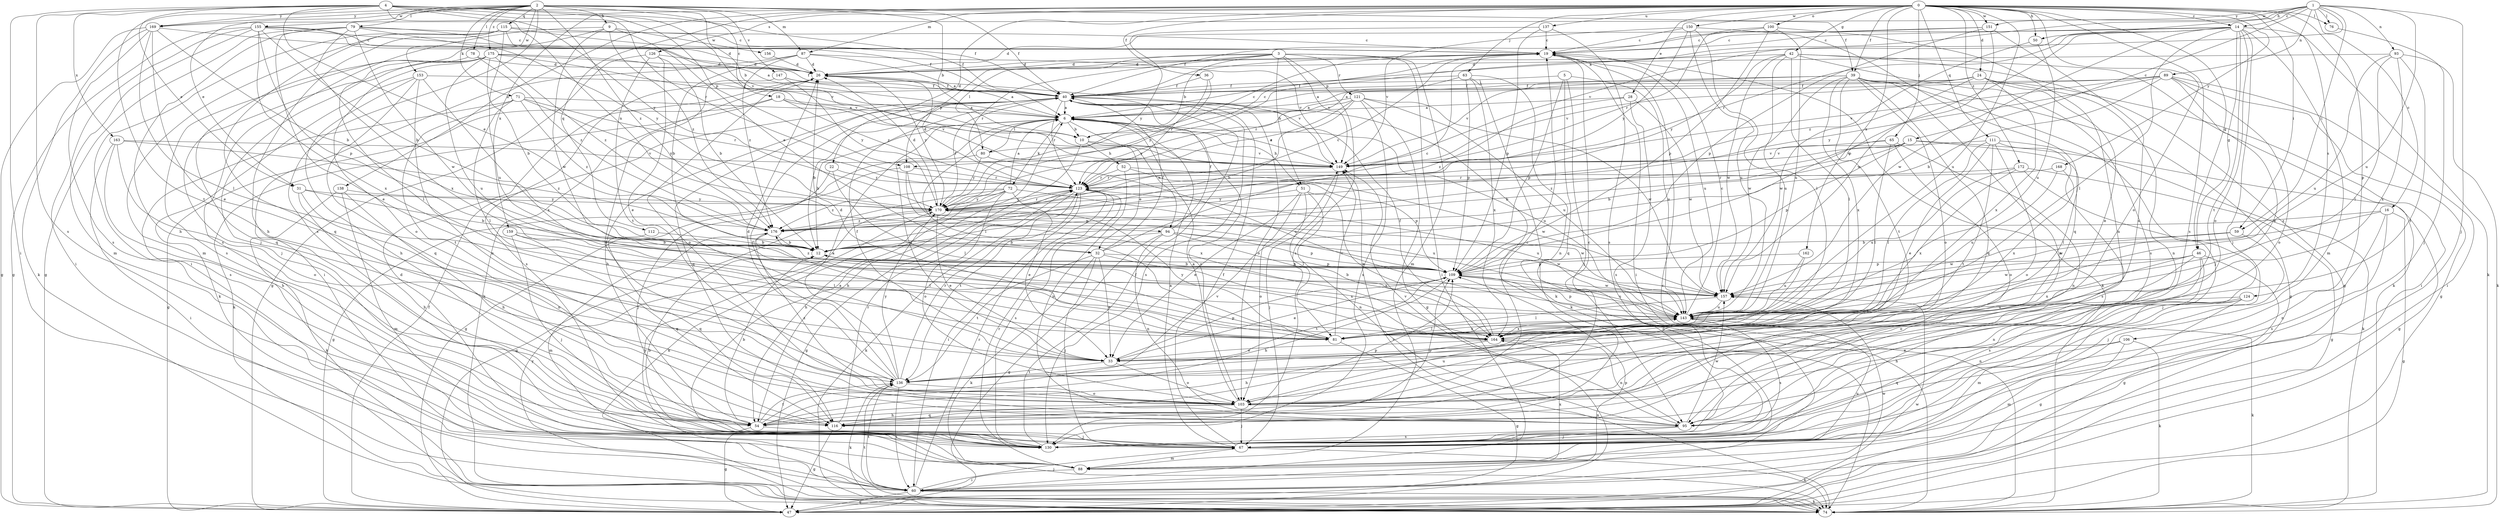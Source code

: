 strict digraph  {
0;
1;
2;
3;
4;
5;
6;
9;
10;
12;
14;
15;
16;
18;
19;
22;
24;
26;
28;
31;
32;
33;
36;
39;
40;
42;
46;
47;
50;
51;
52;
54;
59;
60;
63;
65;
67;
71;
72;
74;
76;
78;
79;
80;
81;
87;
88;
89;
93;
94;
95;
100;
103;
106;
108;
109;
111;
112;
115;
116;
121;
123;
124;
126;
130;
136;
137;
138;
143;
147;
149;
150;
151;
153;
155;
156;
157;
159;
162;
163;
164;
168;
169;
170;
172;
175;
176;
0 -> 14  [label=c];
0 -> 22  [label=d];
0 -> 24  [label=d];
0 -> 28  [label=e];
0 -> 36  [label=f];
0 -> 39  [label=f];
0 -> 42  [label=g];
0 -> 46  [label=g];
0 -> 50  [label=h];
0 -> 59  [label=i];
0 -> 63  [label=j];
0 -> 65  [label=j];
0 -> 76  [label=l];
0 -> 87  [label=m];
0 -> 100  [label=o];
0 -> 103  [label=o];
0 -> 106  [label=p];
0 -> 111  [label=q];
0 -> 112  [label=q];
0 -> 124  [label=s];
0 -> 126  [label=s];
0 -> 130  [label=s];
0 -> 137  [label=u];
0 -> 138  [label=u];
0 -> 143  [label=u];
0 -> 150  [label=w];
0 -> 151  [label=w];
0 -> 159  [label=x];
0 -> 162  [label=x];
0 -> 168  [label=y];
0 -> 172  [label=z];
1 -> 6  [label=a];
1 -> 14  [label=c];
1 -> 15  [label=c];
1 -> 16  [label=c];
1 -> 50  [label=h];
1 -> 59  [label=i];
1 -> 67  [label=j];
1 -> 76  [label=l];
1 -> 89  [label=n];
1 -> 93  [label=n];
1 -> 108  [label=p];
1 -> 143  [label=u];
1 -> 151  [label=w];
1 -> 169  [label=y];
2 -> 9  [label=b];
2 -> 10  [label=b];
2 -> 18  [label=c];
2 -> 31  [label=e];
2 -> 39  [label=f];
2 -> 40  [label=f];
2 -> 71  [label=k];
2 -> 78  [label=l];
2 -> 79  [label=l];
2 -> 87  [label=m];
2 -> 115  [label=q];
2 -> 130  [label=s];
2 -> 136  [label=t];
2 -> 147  [label=v];
2 -> 153  [label=w];
2 -> 155  [label=w];
2 -> 169  [label=y];
2 -> 175  [label=z];
2 -> 176  [label=z];
3 -> 10  [label=b];
3 -> 26  [label=d];
3 -> 51  [label=h];
3 -> 60  [label=i];
3 -> 80  [label=l];
3 -> 88  [label=m];
3 -> 108  [label=p];
3 -> 121  [label=r];
3 -> 123  [label=r];
3 -> 130  [label=s];
3 -> 149  [label=v];
4 -> 10  [label=b];
4 -> 31  [label=e];
4 -> 32  [label=e];
4 -> 40  [label=f];
4 -> 60  [label=i];
4 -> 94  [label=n];
4 -> 108  [label=p];
4 -> 123  [label=r];
4 -> 130  [label=s];
4 -> 149  [label=v];
4 -> 163  [label=x];
4 -> 169  [label=y];
4 -> 170  [label=y];
5 -> 40  [label=f];
5 -> 67  [label=j];
5 -> 109  [label=p];
5 -> 116  [label=q];
5 -> 143  [label=u];
6 -> 10  [label=b];
6 -> 12  [label=b];
6 -> 51  [label=h];
6 -> 72  [label=k];
6 -> 80  [label=l];
6 -> 81  [label=l];
6 -> 94  [label=n];
6 -> 103  [label=o];
6 -> 143  [label=u];
9 -> 32  [label=e];
9 -> 67  [label=j];
9 -> 130  [label=s];
9 -> 156  [label=w];
9 -> 157  [label=w];
9 -> 176  [label=z];
10 -> 19  [label=c];
10 -> 32  [label=e];
10 -> 52  [label=h];
10 -> 54  [label=h];
10 -> 149  [label=v];
12 -> 109  [label=p];
14 -> 19  [label=c];
14 -> 26  [label=d];
14 -> 46  [label=g];
14 -> 67  [label=j];
14 -> 74  [label=k];
14 -> 81  [label=l];
14 -> 88  [label=m];
14 -> 103  [label=o];
14 -> 109  [label=p];
14 -> 123  [label=r];
14 -> 136  [label=t];
14 -> 149  [label=v];
14 -> 157  [label=w];
15 -> 12  [label=b];
15 -> 47  [label=g];
15 -> 81  [label=l];
15 -> 109  [label=p];
15 -> 149  [label=v];
15 -> 176  [label=z];
16 -> 47  [label=g];
16 -> 95  [label=n];
16 -> 130  [label=s];
16 -> 157  [label=w];
16 -> 176  [label=z];
18 -> 6  [label=a];
18 -> 47  [label=g];
18 -> 74  [label=k];
18 -> 123  [label=r];
18 -> 149  [label=v];
19 -> 26  [label=d];
19 -> 60  [label=i];
19 -> 74  [label=k];
19 -> 143  [label=u];
22 -> 67  [label=j];
22 -> 81  [label=l];
22 -> 123  [label=r];
24 -> 6  [label=a];
24 -> 33  [label=e];
24 -> 40  [label=f];
24 -> 60  [label=i];
24 -> 95  [label=n];
24 -> 149  [label=v];
24 -> 157  [label=w];
24 -> 164  [label=x];
26 -> 40  [label=f];
26 -> 74  [label=k];
26 -> 103  [label=o];
26 -> 130  [label=s];
26 -> 149  [label=v];
26 -> 170  [label=y];
28 -> 6  [label=a];
28 -> 130  [label=s];
28 -> 157  [label=w];
28 -> 176  [label=z];
31 -> 12  [label=b];
31 -> 54  [label=h];
31 -> 95  [label=n];
31 -> 170  [label=y];
32 -> 19  [label=c];
32 -> 33  [label=e];
32 -> 40  [label=f];
32 -> 67  [label=j];
32 -> 74  [label=k];
32 -> 109  [label=p];
32 -> 136  [label=t];
32 -> 164  [label=x];
33 -> 6  [label=a];
33 -> 40  [label=f];
33 -> 103  [label=o];
33 -> 109  [label=p];
33 -> 136  [label=t];
36 -> 40  [label=f];
36 -> 123  [label=r];
36 -> 170  [label=y];
39 -> 40  [label=f];
39 -> 47  [label=g];
39 -> 67  [label=j];
39 -> 95  [label=n];
39 -> 103  [label=o];
39 -> 116  [label=q];
39 -> 136  [label=t];
39 -> 149  [label=v];
39 -> 157  [label=w];
39 -> 164  [label=x];
40 -> 6  [label=a];
40 -> 12  [label=b];
40 -> 19  [label=c];
40 -> 54  [label=h];
40 -> 74  [label=k];
40 -> 103  [label=o];
40 -> 116  [label=q];
40 -> 123  [label=r];
40 -> 130  [label=s];
42 -> 26  [label=d];
42 -> 47  [label=g];
42 -> 74  [label=k];
42 -> 81  [label=l];
42 -> 130  [label=s];
42 -> 143  [label=u];
42 -> 157  [label=w];
42 -> 170  [label=y];
46 -> 47  [label=g];
46 -> 95  [label=n];
46 -> 103  [label=o];
46 -> 109  [label=p];
46 -> 130  [label=s];
46 -> 157  [label=w];
46 -> 164  [label=x];
47 -> 40  [label=f];
47 -> 157  [label=w];
50 -> 143  [label=u];
50 -> 176  [label=z];
51 -> 33  [label=e];
51 -> 81  [label=l];
51 -> 95  [label=n];
51 -> 103  [label=o];
51 -> 164  [label=x];
51 -> 170  [label=y];
52 -> 95  [label=n];
52 -> 109  [label=p];
52 -> 123  [label=r];
52 -> 157  [label=w];
54 -> 12  [label=b];
54 -> 19  [label=c];
54 -> 47  [label=g];
54 -> 67  [label=j];
54 -> 109  [label=p];
54 -> 136  [label=t];
54 -> 149  [label=v];
59 -> 12  [label=b];
59 -> 67  [label=j];
59 -> 157  [label=w];
60 -> 47  [label=g];
60 -> 67  [label=j];
60 -> 74  [label=k];
60 -> 109  [label=p];
60 -> 123  [label=r];
60 -> 136  [label=t];
60 -> 157  [label=w];
60 -> 170  [label=y];
63 -> 40  [label=f];
63 -> 74  [label=k];
63 -> 95  [label=n];
63 -> 109  [label=p];
63 -> 123  [label=r];
63 -> 164  [label=x];
65 -> 12  [label=b];
65 -> 81  [label=l];
65 -> 95  [label=n];
65 -> 103  [label=o];
65 -> 149  [label=v];
67 -> 6  [label=a];
67 -> 40  [label=f];
67 -> 74  [label=k];
67 -> 88  [label=m];
71 -> 6  [label=a];
71 -> 81  [label=l];
71 -> 123  [label=r];
71 -> 130  [label=s];
71 -> 136  [label=t];
71 -> 170  [label=y];
71 -> 176  [label=z];
72 -> 6  [label=a];
72 -> 33  [label=e];
72 -> 47  [label=g];
72 -> 54  [label=h];
72 -> 74  [label=k];
72 -> 103  [label=o];
72 -> 143  [label=u];
72 -> 170  [label=y];
72 -> 176  [label=z];
74 -> 19  [label=c];
74 -> 136  [label=t];
74 -> 149  [label=v];
74 -> 170  [label=y];
76 -> 67  [label=j];
78 -> 26  [label=d];
78 -> 116  [label=q];
78 -> 176  [label=z];
79 -> 19  [label=c];
79 -> 33  [label=e];
79 -> 47  [label=g];
79 -> 54  [label=h];
79 -> 149  [label=v];
79 -> 157  [label=w];
79 -> 164  [label=x];
79 -> 170  [label=y];
80 -> 19  [label=c];
80 -> 47  [label=g];
80 -> 143  [label=u];
80 -> 170  [label=y];
81 -> 26  [label=d];
81 -> 47  [label=g];
81 -> 143  [label=u];
81 -> 149  [label=v];
81 -> 170  [label=y];
87 -> 6  [label=a];
87 -> 12  [label=b];
87 -> 26  [label=d];
87 -> 60  [label=i];
87 -> 149  [label=v];
87 -> 176  [label=z];
88 -> 26  [label=d];
88 -> 60  [label=i];
88 -> 123  [label=r];
88 -> 143  [label=u];
88 -> 164  [label=x];
89 -> 6  [label=a];
89 -> 12  [label=b];
89 -> 33  [label=e];
89 -> 40  [label=f];
89 -> 47  [label=g];
89 -> 60  [label=i];
89 -> 103  [label=o];
89 -> 149  [label=v];
89 -> 170  [label=y];
93 -> 26  [label=d];
93 -> 74  [label=k];
93 -> 81  [label=l];
93 -> 136  [label=t];
93 -> 143  [label=u];
93 -> 164  [label=x];
94 -> 12  [label=b];
94 -> 40  [label=f];
94 -> 47  [label=g];
94 -> 95  [label=n];
94 -> 109  [label=p];
94 -> 157  [label=w];
94 -> 164  [label=x];
95 -> 67  [label=j];
95 -> 130  [label=s];
95 -> 149  [label=v];
95 -> 157  [label=w];
100 -> 19  [label=c];
100 -> 95  [label=n];
100 -> 109  [label=p];
100 -> 123  [label=r];
100 -> 143  [label=u];
103 -> 6  [label=a];
103 -> 54  [label=h];
103 -> 67  [label=j];
103 -> 95  [label=n];
103 -> 116  [label=q];
103 -> 143  [label=u];
103 -> 176  [label=z];
106 -> 33  [label=e];
106 -> 74  [label=k];
106 -> 88  [label=m];
106 -> 116  [label=q];
108 -> 47  [label=g];
108 -> 109  [label=p];
108 -> 123  [label=r];
108 -> 164  [label=x];
109 -> 12  [label=b];
109 -> 33  [label=e];
109 -> 54  [label=h];
109 -> 136  [label=t];
109 -> 143  [label=u];
109 -> 157  [label=w];
109 -> 176  [label=z];
111 -> 33  [label=e];
111 -> 74  [label=k];
111 -> 81  [label=l];
111 -> 103  [label=o];
111 -> 130  [label=s];
111 -> 136  [label=t];
111 -> 149  [label=v];
112 -> 12  [label=b];
112 -> 116  [label=q];
115 -> 19  [label=c];
115 -> 26  [label=d];
115 -> 40  [label=f];
115 -> 54  [label=h];
115 -> 60  [label=i];
115 -> 88  [label=m];
115 -> 116  [label=q];
115 -> 143  [label=u];
116 -> 19  [label=c];
116 -> 47  [label=g];
116 -> 109  [label=p];
116 -> 123  [label=r];
121 -> 6  [label=a];
121 -> 12  [label=b];
121 -> 47  [label=g];
121 -> 123  [label=r];
121 -> 130  [label=s];
121 -> 143  [label=u];
121 -> 157  [label=w];
121 -> 170  [label=y];
123 -> 26  [label=d];
123 -> 47  [label=g];
123 -> 60  [label=i];
123 -> 74  [label=k];
123 -> 130  [label=s];
123 -> 136  [label=t];
123 -> 143  [label=u];
123 -> 170  [label=y];
124 -> 47  [label=g];
124 -> 54  [label=h];
124 -> 88  [label=m];
124 -> 95  [label=n];
124 -> 143  [label=u];
126 -> 12  [label=b];
126 -> 26  [label=d];
126 -> 33  [label=e];
126 -> 47  [label=g];
126 -> 136  [label=t];
130 -> 6  [label=a];
130 -> 12  [label=b];
130 -> 40  [label=f];
136 -> 6  [label=a];
136 -> 26  [label=d];
136 -> 40  [label=f];
136 -> 60  [label=i];
136 -> 74  [label=k];
136 -> 103  [label=o];
136 -> 123  [label=r];
136 -> 170  [label=y];
137 -> 19  [label=c];
137 -> 109  [label=p];
137 -> 130  [label=s];
137 -> 170  [label=y];
138 -> 54  [label=h];
138 -> 74  [label=k];
138 -> 88  [label=m];
138 -> 170  [label=y];
143 -> 19  [label=c];
143 -> 74  [label=k];
143 -> 81  [label=l];
143 -> 109  [label=p];
143 -> 130  [label=s];
143 -> 164  [label=x];
147 -> 6  [label=a];
147 -> 40  [label=f];
147 -> 103  [label=o];
147 -> 170  [label=y];
149 -> 6  [label=a];
149 -> 67  [label=j];
149 -> 123  [label=r];
150 -> 19  [label=c];
150 -> 81  [label=l];
150 -> 116  [label=q];
150 -> 143  [label=u];
150 -> 149  [label=v];
150 -> 170  [label=y];
151 -> 19  [label=c];
151 -> 40  [label=f];
151 -> 103  [label=o];
151 -> 109  [label=p];
151 -> 157  [label=w];
153 -> 40  [label=f];
153 -> 54  [label=h];
153 -> 74  [label=k];
153 -> 95  [label=n];
153 -> 116  [label=q];
153 -> 164  [label=x];
155 -> 6  [label=a];
155 -> 12  [label=b];
155 -> 19  [label=c];
155 -> 40  [label=f];
155 -> 47  [label=g];
155 -> 60  [label=i];
155 -> 88  [label=m];
155 -> 109  [label=p];
155 -> 164  [label=x];
156 -> 26  [label=d];
157 -> 12  [label=b];
157 -> 81  [label=l];
157 -> 143  [label=u];
159 -> 12  [label=b];
159 -> 67  [label=j];
159 -> 81  [label=l];
159 -> 116  [label=q];
162 -> 103  [label=o];
162 -> 109  [label=p];
162 -> 143  [label=u];
163 -> 54  [label=h];
163 -> 60  [label=i];
163 -> 103  [label=o];
163 -> 149  [label=v];
163 -> 176  [label=z];
164 -> 33  [label=e];
164 -> 40  [label=f];
164 -> 54  [label=h];
164 -> 95  [label=n];
168 -> 123  [label=r];
168 -> 143  [label=u];
168 -> 164  [label=x];
169 -> 12  [label=b];
169 -> 19  [label=c];
169 -> 33  [label=e];
169 -> 47  [label=g];
169 -> 74  [label=k];
169 -> 81  [label=l];
169 -> 130  [label=s];
170 -> 26  [label=d];
170 -> 33  [label=e];
170 -> 40  [label=f];
170 -> 123  [label=r];
170 -> 157  [label=w];
170 -> 176  [label=z];
172 -> 47  [label=g];
172 -> 67  [label=j];
172 -> 123  [label=r];
172 -> 143  [label=u];
172 -> 164  [label=x];
175 -> 12  [label=b];
175 -> 26  [label=d];
175 -> 40  [label=f];
175 -> 67  [label=j];
175 -> 81  [label=l];
175 -> 103  [label=o];
175 -> 130  [label=s];
175 -> 143  [label=u];
175 -> 149  [label=v];
175 -> 176  [label=z];
176 -> 12  [label=b];
176 -> 19  [label=c];
176 -> 81  [label=l];
176 -> 88  [label=m];
}

